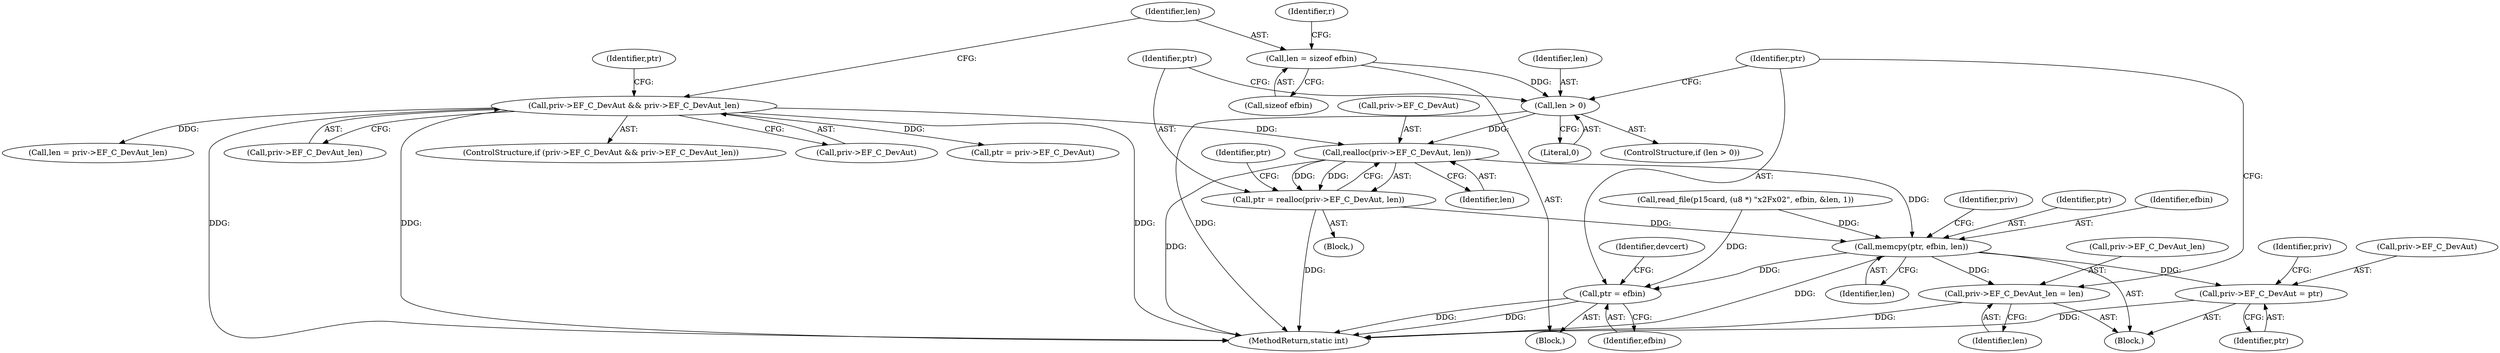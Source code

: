 digraph "0_OpenSC_360e95d45ac4123255a4c796db96337f332160ad#diff-d643a0fa169471dbf2912f4866dc49c5_6@API" {
"1000318" [label="(Call,realloc(priv->EF_C_DevAut, len))"];
"1000270" [label="(Call,priv->EF_C_DevAut && priv->EF_C_DevAut_len)"];
"1000312" [label="(Call,len > 0)"];
"1000290" [label="(Call,len = sizeof efbin)"];
"1000316" [label="(Call,ptr = realloc(priv->EF_C_DevAut, len))"];
"1000326" [label="(Call,memcpy(ptr, efbin, len))"];
"1000330" [label="(Call,priv->EF_C_DevAut = ptr)"];
"1000335" [label="(Call,priv->EF_C_DevAut_len = len)"];
"1000340" [label="(Call,ptr = efbin)"];
"1000283" [label="(Call,len = priv->EF_C_DevAut_len)"];
"1000330" [label="(Call,priv->EF_C_DevAut = ptr)"];
"1001092" [label="(MethodReturn,static int)"];
"1000336" [label="(Call,priv->EF_C_DevAut_len)"];
"1000289" [label="(Block,)"];
"1000279" [label="(Identifier,ptr)"];
"1000291" [label="(Identifier,len)"];
"1000329" [label="(Identifier,len)"];
"1000313" [label="(Identifier,len)"];
"1000324" [label="(Identifier,ptr)"];
"1000295" [label="(Identifier,r)"];
"1000342" [label="(Identifier,efbin)"];
"1000296" [label="(Call,read_file(p15card, (u8 *) \"\x2F\x02\", efbin, &len, 1))"];
"1000314" [label="(Literal,0)"];
"1000337" [label="(Identifier,priv)"];
"1000292" [label="(Call,sizeof efbin)"];
"1000335" [label="(Call,priv->EF_C_DevAut_len = len)"];
"1000269" [label="(ControlStructure,if (priv->EF_C_DevAut && priv->EF_C_DevAut_len))"];
"1000315" [label="(Block,)"];
"1000327" [label="(Identifier,ptr)"];
"1000311" [label="(ControlStructure,if (len > 0))"];
"1000341" [label="(Identifier,ptr)"];
"1000345" [label="(Identifier,devcert)"];
"1000328" [label="(Identifier,efbin)"];
"1000318" [label="(Call,realloc(priv->EF_C_DevAut, len))"];
"1000290" [label="(Call,len = sizeof efbin)"];
"1000332" [label="(Identifier,priv)"];
"1000326" [label="(Call,memcpy(ptr, efbin, len))"];
"1000319" [label="(Call,priv->EF_C_DevAut)"];
"1000331" [label="(Call,priv->EF_C_DevAut)"];
"1000271" [label="(Call,priv->EF_C_DevAut)"];
"1000312" [label="(Call,len > 0)"];
"1000340" [label="(Call,ptr = efbin)"];
"1000325" [label="(Block,)"];
"1000317" [label="(Identifier,ptr)"];
"1000334" [label="(Identifier,ptr)"];
"1000278" [label="(Call,ptr = priv->EF_C_DevAut)"];
"1000322" [label="(Identifier,len)"];
"1000316" [label="(Call,ptr = realloc(priv->EF_C_DevAut, len))"];
"1000270" [label="(Call,priv->EF_C_DevAut && priv->EF_C_DevAut_len)"];
"1000339" [label="(Identifier,len)"];
"1000274" [label="(Call,priv->EF_C_DevAut_len)"];
"1000318" -> "1000316"  [label="AST: "];
"1000318" -> "1000322"  [label="CFG: "];
"1000319" -> "1000318"  [label="AST: "];
"1000322" -> "1000318"  [label="AST: "];
"1000316" -> "1000318"  [label="CFG: "];
"1000318" -> "1001092"  [label="DDG: "];
"1000318" -> "1000316"  [label="DDG: "];
"1000318" -> "1000316"  [label="DDG: "];
"1000270" -> "1000318"  [label="DDG: "];
"1000312" -> "1000318"  [label="DDG: "];
"1000318" -> "1000326"  [label="DDG: "];
"1000270" -> "1000269"  [label="AST: "];
"1000270" -> "1000271"  [label="CFG: "];
"1000270" -> "1000274"  [label="CFG: "];
"1000271" -> "1000270"  [label="AST: "];
"1000274" -> "1000270"  [label="AST: "];
"1000279" -> "1000270"  [label="CFG: "];
"1000291" -> "1000270"  [label="CFG: "];
"1000270" -> "1001092"  [label="DDG: "];
"1000270" -> "1001092"  [label="DDG: "];
"1000270" -> "1001092"  [label="DDG: "];
"1000270" -> "1000278"  [label="DDG: "];
"1000270" -> "1000283"  [label="DDG: "];
"1000312" -> "1000311"  [label="AST: "];
"1000312" -> "1000314"  [label="CFG: "];
"1000313" -> "1000312"  [label="AST: "];
"1000314" -> "1000312"  [label="AST: "];
"1000317" -> "1000312"  [label="CFG: "];
"1000341" -> "1000312"  [label="CFG: "];
"1000312" -> "1001092"  [label="DDG: "];
"1000290" -> "1000312"  [label="DDG: "];
"1000290" -> "1000289"  [label="AST: "];
"1000290" -> "1000292"  [label="CFG: "];
"1000291" -> "1000290"  [label="AST: "];
"1000292" -> "1000290"  [label="AST: "];
"1000295" -> "1000290"  [label="CFG: "];
"1000316" -> "1000315"  [label="AST: "];
"1000317" -> "1000316"  [label="AST: "];
"1000324" -> "1000316"  [label="CFG: "];
"1000316" -> "1001092"  [label="DDG: "];
"1000316" -> "1000326"  [label="DDG: "];
"1000326" -> "1000325"  [label="AST: "];
"1000326" -> "1000329"  [label="CFG: "];
"1000327" -> "1000326"  [label="AST: "];
"1000328" -> "1000326"  [label="AST: "];
"1000329" -> "1000326"  [label="AST: "];
"1000332" -> "1000326"  [label="CFG: "];
"1000326" -> "1001092"  [label="DDG: "];
"1000296" -> "1000326"  [label="DDG: "];
"1000326" -> "1000330"  [label="DDG: "];
"1000326" -> "1000335"  [label="DDG: "];
"1000326" -> "1000340"  [label="DDG: "];
"1000330" -> "1000325"  [label="AST: "];
"1000330" -> "1000334"  [label="CFG: "];
"1000331" -> "1000330"  [label="AST: "];
"1000334" -> "1000330"  [label="AST: "];
"1000337" -> "1000330"  [label="CFG: "];
"1000330" -> "1001092"  [label="DDG: "];
"1000335" -> "1000325"  [label="AST: "];
"1000335" -> "1000339"  [label="CFG: "];
"1000336" -> "1000335"  [label="AST: "];
"1000339" -> "1000335"  [label="AST: "];
"1000341" -> "1000335"  [label="CFG: "];
"1000335" -> "1001092"  [label="DDG: "];
"1000340" -> "1000289"  [label="AST: "];
"1000340" -> "1000342"  [label="CFG: "];
"1000341" -> "1000340"  [label="AST: "];
"1000342" -> "1000340"  [label="AST: "];
"1000345" -> "1000340"  [label="CFG: "];
"1000340" -> "1001092"  [label="DDG: "];
"1000340" -> "1001092"  [label="DDG: "];
"1000296" -> "1000340"  [label="DDG: "];
}
